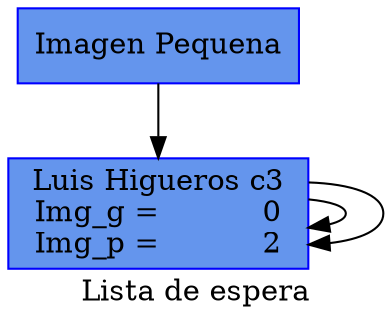  digraph lisat_espera {
 label= "Lista de espera";
     node [shape=box, style=filled, color=blue, fillcolor=cornflowerblue];
     "Node           3 " [label="Luis Higueros c3\n Img_g =           0 \n Img_p =           2 "];
     "Node           3 " -> "Node           3 ";
     "Node           3 " -> "Node           3 ";
     "Node_img           2 " [label="Imagen Pequena"];
     "Node_img           2 " -> "Node           3 ";
 }
